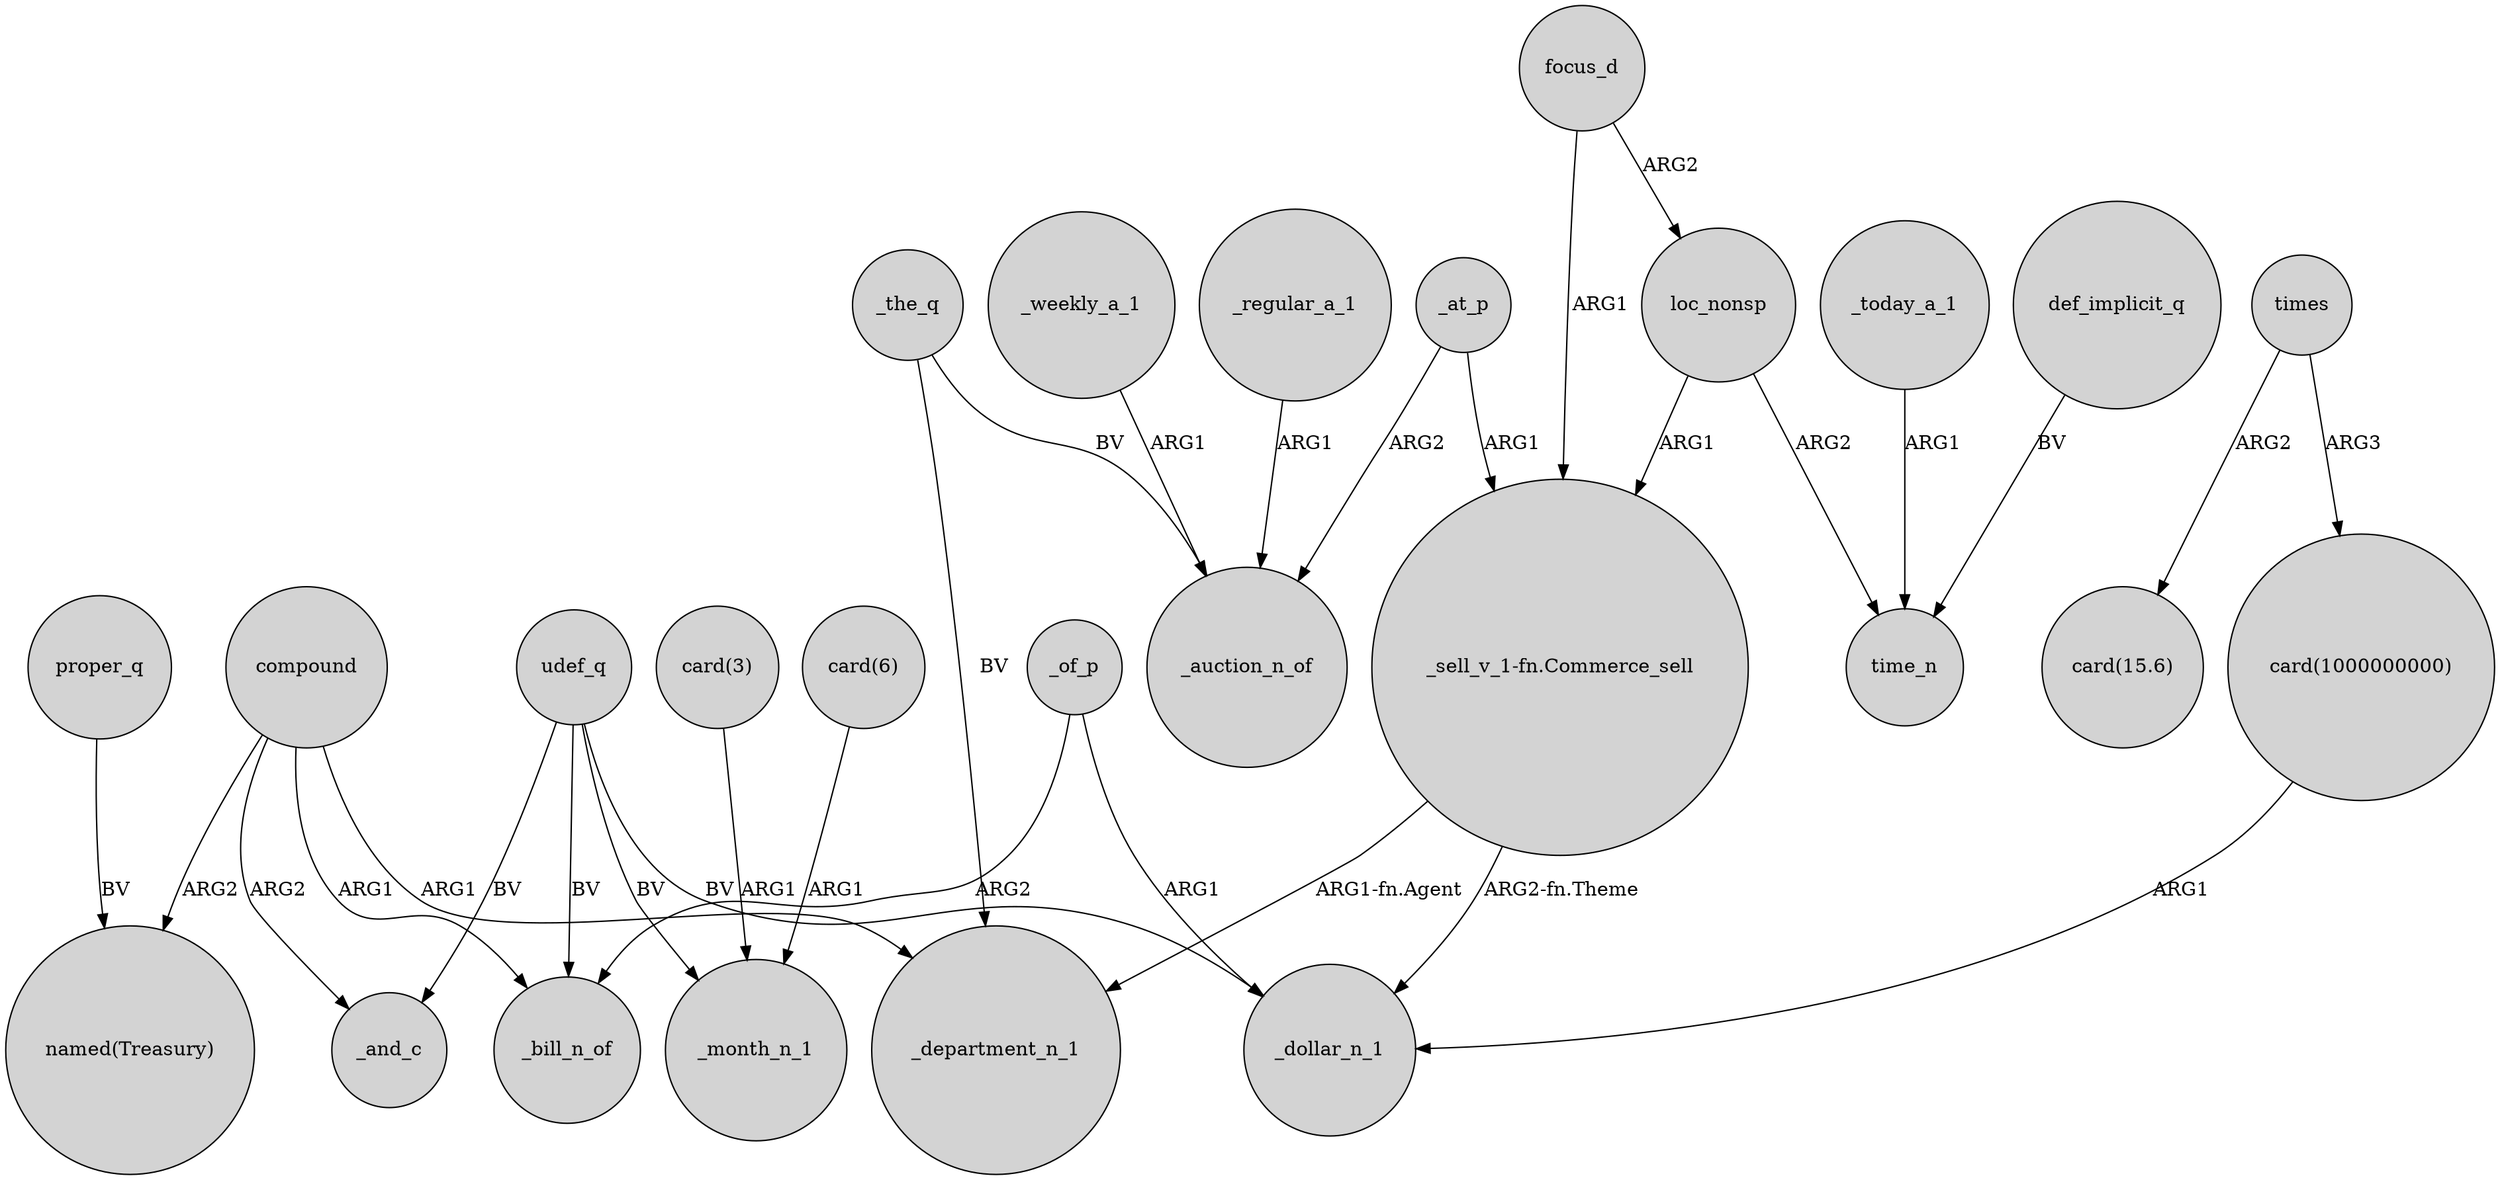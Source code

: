 digraph {
	node [shape=circle style=filled]
	compound -> "named(Treasury)" [label=ARG2]
	focus_d -> loc_nonsp [label=ARG2]
	_today_a_1 -> time_n [label=ARG1]
	compound -> _bill_n_of [label=ARG1]
	_of_p -> _dollar_n_1 [label=ARG1]
	times -> "card(15.6)" [label=ARG2]
	udef_q -> _bill_n_of [label=BV]
	compound -> _department_n_1 [label=ARG1]
	_of_p -> _bill_n_of [label=ARG2]
	udef_q -> _month_n_1 [label=BV]
	_the_q -> _department_n_1 [label=BV]
	loc_nonsp -> time_n [label=ARG2]
	focus_d -> "_sell_v_1-fn.Commerce_sell" [label=ARG1]
	times -> "card(1000000000)" [label=ARG3]
	compound -> _and_c [label=ARG2]
	"_sell_v_1-fn.Commerce_sell" -> _dollar_n_1 [label="ARG2-fn.Theme"]
	proper_q -> "named(Treasury)" [label=BV]
	_the_q -> _auction_n_of [label=BV]
	_weekly_a_1 -> _auction_n_of [label=ARG1]
	"_sell_v_1-fn.Commerce_sell" -> _department_n_1 [label="ARG1-fn.Agent"]
	"card(6)" -> _month_n_1 [label=ARG1]
	loc_nonsp -> "_sell_v_1-fn.Commerce_sell" [label=ARG1]
	"card(1000000000)" -> _dollar_n_1 [label=ARG1]
	_at_p -> _auction_n_of [label=ARG2]
	_at_p -> "_sell_v_1-fn.Commerce_sell" [label=ARG1]
	udef_q -> _and_c [label=BV]
	"card(3)" -> _month_n_1 [label=ARG1]
	udef_q -> _dollar_n_1 [label=BV]
	def_implicit_q -> time_n [label=BV]
	_regular_a_1 -> _auction_n_of [label=ARG1]
}
